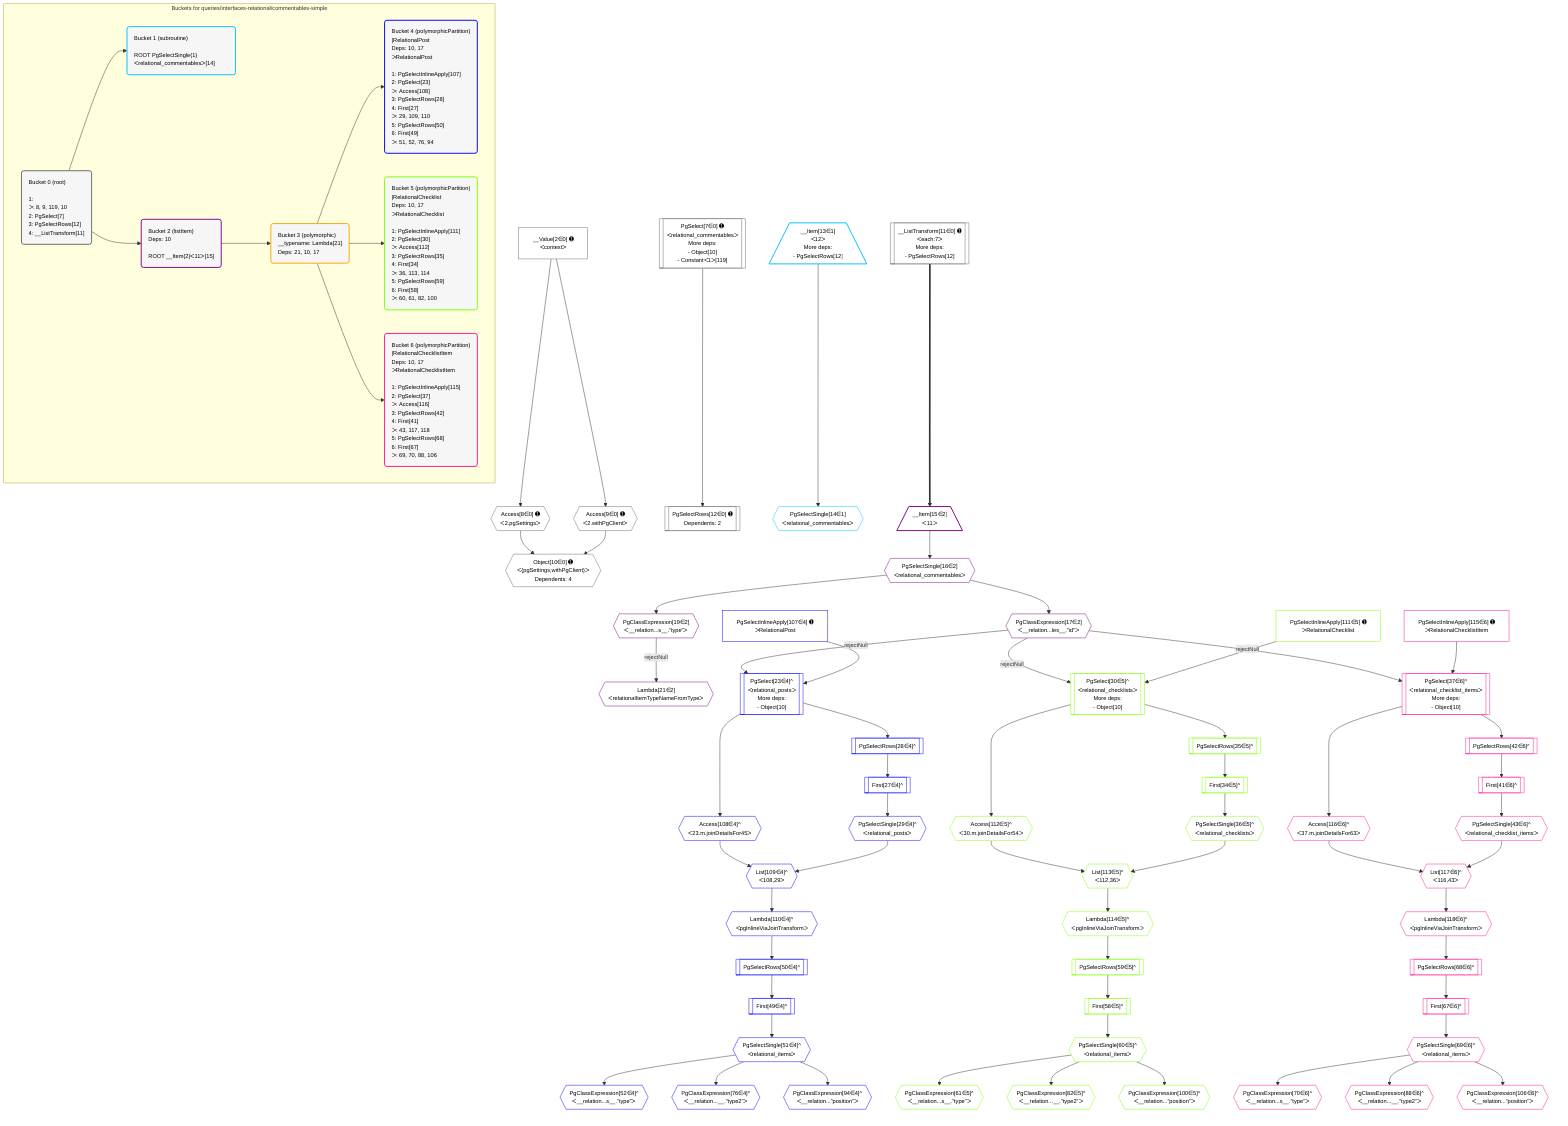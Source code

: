 %%{init: {'themeVariables': { 'fontSize': '12px'}}}%%
graph TD
    classDef path fill:#eee,stroke:#000,color:#000
    classDef plan fill:#fff,stroke-width:1px,color:#000
    classDef itemplan fill:#fff,stroke-width:2px,color:#000
    classDef unbatchedplan fill:#dff,stroke-width:1px,color:#000
    classDef sideeffectplan fill:#fcc,stroke-width:2px,color:#000
    classDef bucket fill:#f6f6f6,color:#000,stroke-width:2px,text-align:left

    subgraph "Buckets for queries/interfaces-relational/commentables-simple"
    Bucket0("Bucket 0 (root)<br /><br />1: <br />ᐳ: 8, 9, 119, 10<br />2: PgSelect[7]<br />3: PgSelectRows[12]<br />4: __ListTransform[11]"):::bucket
    Bucket1("Bucket 1 (subroutine)<br /><br />ROOT PgSelectSingle{1}ᐸrelational_commentablesᐳ[14]"):::bucket
    Bucket2("Bucket 2 (listItem)<br />Deps: 10<br /><br />ROOT __Item{2}ᐸ11ᐳ[15]"):::bucket
    Bucket3("Bucket 3 (polymorphic)<br />__typename: Lambda[21]<br />Deps: 21, 10, 17"):::bucket
    Bucket4("Bucket 4 (polymorphicPartition)<br />|RelationalPost<br />Deps: 10, 17<br />ᐳRelationalPost<br /><br />1: PgSelectInlineApply[107]<br />2: PgSelect[23]<br />ᐳ: Access[108]<br />3: PgSelectRows[28]<br />4: First[27]<br />ᐳ: 29, 109, 110<br />5: PgSelectRows[50]<br />6: First[49]<br />ᐳ: 51, 52, 76, 94"):::bucket
    Bucket5("Bucket 5 (polymorphicPartition)<br />|RelationalChecklist<br />Deps: 10, 17<br />ᐳRelationalChecklist<br /><br />1: PgSelectInlineApply[111]<br />2: PgSelect[30]<br />ᐳ: Access[112]<br />3: PgSelectRows[35]<br />4: First[34]<br />ᐳ: 36, 113, 114<br />5: PgSelectRows[59]<br />6: First[58]<br />ᐳ: 60, 61, 82, 100"):::bucket
    Bucket6("Bucket 6 (polymorphicPartition)<br />|RelationalChecklistItem<br />Deps: 10, 17<br />ᐳRelationalChecklistItem<br /><br />1: PgSelectInlineApply[115]<br />2: PgSelect[37]<br />ᐳ: Access[116]<br />3: PgSelectRows[42]<br />4: First[41]<br />ᐳ: 43, 117, 118<br />5: PgSelectRows[68]<br />6: First[67]<br />ᐳ: 69, 70, 88, 106"):::bucket
    end
    Bucket0 --> Bucket1 & Bucket2
    Bucket2 --> Bucket3
    Bucket3 --> Bucket4 & Bucket5 & Bucket6

    %% plan dependencies
    PgSelect7[["PgSelect[7∈0] ➊<br />ᐸrelational_commentablesᐳ<br />More deps:<br />- Object[10]<br />- Constantᐸ1ᐳ[119]"]]:::plan
    Object10{{"Object[10∈0] ➊<br />ᐸ{pgSettings,withPgClient}ᐳ<br />Dependents: 4"}}:::plan
    Access8{{"Access[8∈0] ➊<br />ᐸ2.pgSettingsᐳ"}}:::plan
    Access9{{"Access[9∈0] ➊<br />ᐸ2.withPgClientᐳ"}}:::plan
    Access8 & Access9 --> Object10
    __Value2["__Value[2∈0] ➊<br />ᐸcontextᐳ"]:::plan
    __Value2 --> Access8
    __Value2 --> Access9
    __ListTransform11[["__ListTransform[11∈0] ➊<br />ᐸeach:7ᐳ<br />More deps:<br />- PgSelectRows[12]"]]:::plan
    PgSelectRows12[["PgSelectRows[12∈0] ➊<br />Dependents: 2"]]:::plan
    PgSelect7 --> PgSelectRows12
    __Item13[/"__Item[13∈1]<br />ᐸ12ᐳ<br />More deps:<br />- PgSelectRows[12]"\]:::itemplan
    PgSelectSingle14{{"PgSelectSingle[14∈1]<br />ᐸrelational_commentablesᐳ"}}:::plan
    __Item13 --> PgSelectSingle14
    __Item15[/"__Item[15∈2]<br />ᐸ11ᐳ"\]:::itemplan
    __ListTransform11 ==> __Item15
    PgSelectSingle16{{"PgSelectSingle[16∈2]<br />ᐸrelational_commentablesᐳ"}}:::plan
    __Item15 --> PgSelectSingle16
    PgClassExpression17{{"PgClassExpression[17∈2]<br />ᐸ__relation...les__.”id”ᐳ"}}:::plan
    PgSelectSingle16 --> PgClassExpression17
    PgClassExpression19{{"PgClassExpression[19∈2]<br />ᐸ__relation...s__.”type”ᐳ"}}:::plan
    PgSelectSingle16 --> PgClassExpression19
    Lambda21{{"Lambda[21∈2]<br />ᐸrelationalItemTypeNameFromTypeᐳ"}}:::plan
    PgClassExpression19 -->|rejectNull| Lambda21
    PgSelect23[["PgSelect[23∈4]^<br />ᐸrelational_postsᐳ<br />More deps:<br />- Object[10]"]]:::plan
    PgSelectInlineApply107["PgSelectInlineApply[107∈4] ➊<br />ᐳRelationalPost"]:::plan
    PgClassExpression17 -->|rejectNull| PgSelect23
    PgSelectInlineApply107 --> PgSelect23
    List109{{"List[109∈4]^<br />ᐸ108,29ᐳ"}}:::plan
    Access108{{"Access[108∈4]^<br />ᐸ23.m.joinDetailsFor45ᐳ"}}:::plan
    PgSelectSingle29{{"PgSelectSingle[29∈4]^<br />ᐸrelational_postsᐳ"}}:::plan
    Access108 & PgSelectSingle29 --> List109
    First27[["First[27∈4]^"]]:::plan
    PgSelectRows28[["PgSelectRows[28∈4]^"]]:::plan
    PgSelectRows28 --> First27
    PgSelect23 --> PgSelectRows28
    First27 --> PgSelectSingle29
    First49[["First[49∈4]^"]]:::plan
    PgSelectRows50[["PgSelectRows[50∈4]^"]]:::plan
    PgSelectRows50 --> First49
    Lambda110{{"Lambda[110∈4]^<br />ᐸpgInlineViaJoinTransformᐳ"}}:::plan
    Lambda110 --> PgSelectRows50
    PgSelectSingle51{{"PgSelectSingle[51∈4]^<br />ᐸrelational_itemsᐳ"}}:::plan
    First49 --> PgSelectSingle51
    PgClassExpression52{{"PgClassExpression[52∈4]^<br />ᐸ__relation...s__.”type”ᐳ"}}:::plan
    PgSelectSingle51 --> PgClassExpression52
    PgClassExpression76{{"PgClassExpression[76∈4]^<br />ᐸ__relation...__.”type2”ᐳ"}}:::plan
    PgSelectSingle51 --> PgClassExpression76
    PgClassExpression94{{"PgClassExpression[94∈4]^<br />ᐸ__relation...”position”ᐳ"}}:::plan
    PgSelectSingle51 --> PgClassExpression94
    PgSelect23 --> Access108
    List109 --> Lambda110
    PgSelect30[["PgSelect[30∈5]^<br />ᐸrelational_checklistsᐳ<br />More deps:<br />- Object[10]"]]:::plan
    PgSelectInlineApply111["PgSelectInlineApply[111∈5] ➊<br />ᐳRelationalChecklist"]:::plan
    PgClassExpression17 -->|rejectNull| PgSelect30
    PgSelectInlineApply111 --> PgSelect30
    List113{{"List[113∈5]^<br />ᐸ112,36ᐳ"}}:::plan
    Access112{{"Access[112∈5]^<br />ᐸ30.m.joinDetailsFor54ᐳ"}}:::plan
    PgSelectSingle36{{"PgSelectSingle[36∈5]^<br />ᐸrelational_checklistsᐳ"}}:::plan
    Access112 & PgSelectSingle36 --> List113
    First34[["First[34∈5]^"]]:::plan
    PgSelectRows35[["PgSelectRows[35∈5]^"]]:::plan
    PgSelectRows35 --> First34
    PgSelect30 --> PgSelectRows35
    First34 --> PgSelectSingle36
    First58[["First[58∈5]^"]]:::plan
    PgSelectRows59[["PgSelectRows[59∈5]^"]]:::plan
    PgSelectRows59 --> First58
    Lambda114{{"Lambda[114∈5]^<br />ᐸpgInlineViaJoinTransformᐳ"}}:::plan
    Lambda114 --> PgSelectRows59
    PgSelectSingle60{{"PgSelectSingle[60∈5]^<br />ᐸrelational_itemsᐳ"}}:::plan
    First58 --> PgSelectSingle60
    PgClassExpression61{{"PgClassExpression[61∈5]^<br />ᐸ__relation...s__.”type”ᐳ"}}:::plan
    PgSelectSingle60 --> PgClassExpression61
    PgClassExpression82{{"PgClassExpression[82∈5]^<br />ᐸ__relation...__.”type2”ᐳ"}}:::plan
    PgSelectSingle60 --> PgClassExpression82
    PgClassExpression100{{"PgClassExpression[100∈5]^<br />ᐸ__relation...”position”ᐳ"}}:::plan
    PgSelectSingle60 --> PgClassExpression100
    PgSelect30 --> Access112
    List113 --> Lambda114
    PgSelect37[["PgSelect[37∈6]^<br />ᐸrelational_checklist_itemsᐳ<br />More deps:<br />- Object[10]"]]:::plan
    PgSelectInlineApply115["PgSelectInlineApply[115∈6] ➊<br />ᐳRelationalChecklistItem"]:::plan
    PgClassExpression17 -->|rejectNull| PgSelect37
    PgSelectInlineApply115 --> PgSelect37
    List117{{"List[117∈6]^<br />ᐸ116,43ᐳ"}}:::plan
    Access116{{"Access[116∈6]^<br />ᐸ37.m.joinDetailsFor63ᐳ"}}:::plan
    PgSelectSingle43{{"PgSelectSingle[43∈6]^<br />ᐸrelational_checklist_itemsᐳ"}}:::plan
    Access116 & PgSelectSingle43 --> List117
    First41[["First[41∈6]^"]]:::plan
    PgSelectRows42[["PgSelectRows[42∈6]^"]]:::plan
    PgSelectRows42 --> First41
    PgSelect37 --> PgSelectRows42
    First41 --> PgSelectSingle43
    First67[["First[67∈6]^"]]:::plan
    PgSelectRows68[["PgSelectRows[68∈6]^"]]:::plan
    PgSelectRows68 --> First67
    Lambda118{{"Lambda[118∈6]^<br />ᐸpgInlineViaJoinTransformᐳ"}}:::plan
    Lambda118 --> PgSelectRows68
    PgSelectSingle69{{"PgSelectSingle[69∈6]^<br />ᐸrelational_itemsᐳ"}}:::plan
    First67 --> PgSelectSingle69
    PgClassExpression70{{"PgClassExpression[70∈6]^<br />ᐸ__relation...s__.”type”ᐳ"}}:::plan
    PgSelectSingle69 --> PgClassExpression70
    PgClassExpression88{{"PgClassExpression[88∈6]^<br />ᐸ__relation...__.”type2”ᐳ"}}:::plan
    PgSelectSingle69 --> PgClassExpression88
    PgClassExpression106{{"PgClassExpression[106∈6]^<br />ᐸ__relation...”position”ᐳ"}}:::plan
    PgSelectSingle69 --> PgClassExpression106
    PgSelect37 --> Access116
    List117 --> Lambda118

    %% define steps
    classDef bucket0 stroke:#696969
    class Bucket0,__Value2,PgSelect7,Access8,Access9,Object10,__ListTransform11,PgSelectRows12 bucket0
    classDef bucket1 stroke:#00bfff
    class Bucket1,__Item13,PgSelectSingle14 bucket1
    classDef bucket2 stroke:#7f007f
    class Bucket2,__Item15,PgSelectSingle16,PgClassExpression17,PgClassExpression19,Lambda21 bucket2
    classDef bucket3 stroke:#ffa500
    class Bucket3 bucket3
    classDef bucket4 stroke:#0000ff
    class Bucket4,PgSelect23,First27,PgSelectRows28,PgSelectSingle29,First49,PgSelectRows50,PgSelectSingle51,PgClassExpression52,PgClassExpression76,PgClassExpression94,PgSelectInlineApply107,Access108,List109,Lambda110 bucket4
    classDef bucket5 stroke:#7fff00
    class Bucket5,PgSelect30,First34,PgSelectRows35,PgSelectSingle36,First58,PgSelectRows59,PgSelectSingle60,PgClassExpression61,PgClassExpression82,PgClassExpression100,PgSelectInlineApply111,Access112,List113,Lambda114 bucket5
    classDef bucket6 stroke:#ff1493
    class Bucket6,PgSelect37,First41,PgSelectRows42,PgSelectSingle43,First67,PgSelectRows68,PgSelectSingle69,PgClassExpression70,PgClassExpression88,PgClassExpression106,PgSelectInlineApply115,Access116,List117,Lambda118 bucket6